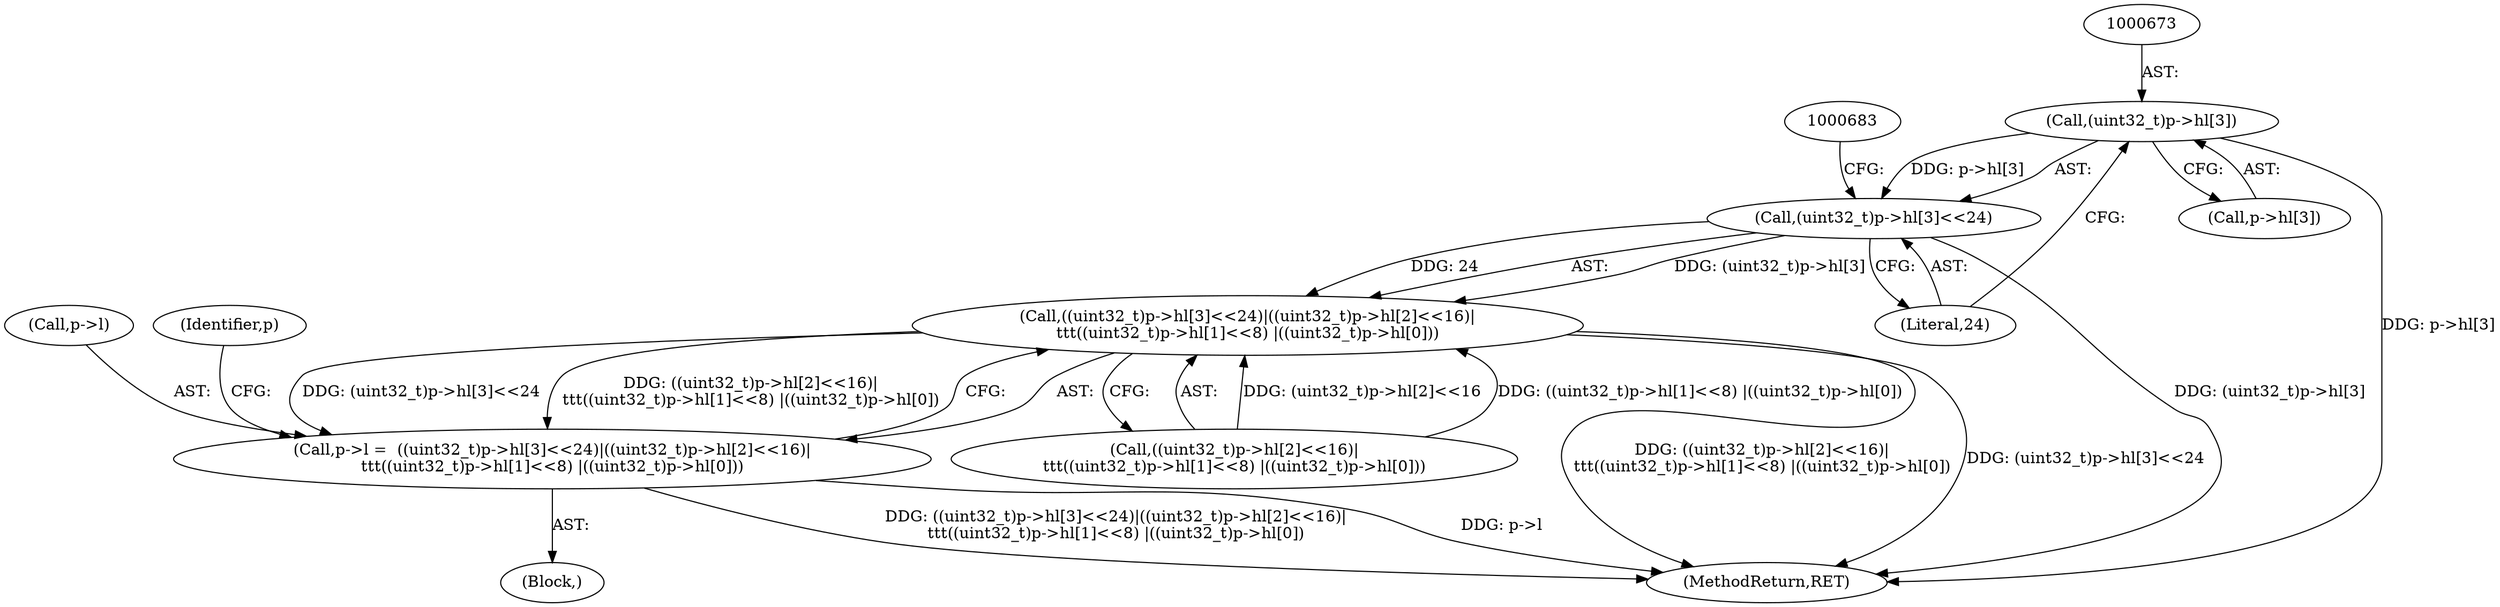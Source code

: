 digraph "0_file_59e63838913eee47f5c120a6c53d4565af638158@array" {
"1000672" [label="(Call,(uint32_t)p->hl[3])"];
"1000671" [label="(Call,(uint32_t)p->hl[3]<<24)"];
"1000670" [label="(Call,((uint32_t)p->hl[3]<<24)|((uint32_t)p->hl[2]<<16)|\n\t\t\t((uint32_t)p->hl[1]<<8) |((uint32_t)p->hl[0]))"];
"1000666" [label="(Call,p->l =  ((uint32_t)p->hl[3]<<24)|((uint32_t)p->hl[2]<<16)|\n\t\t\t((uint32_t)p->hl[1]<<8) |((uint32_t)p->hl[0]))"];
"1000674" [label="(Call,p->hl[3])"];
"1000670" [label="(Call,((uint32_t)p->hl[3]<<24)|((uint32_t)p->hl[2]<<16)|\n\t\t\t((uint32_t)p->hl[1]<<8) |((uint32_t)p->hl[0]))"];
"1000909" [label="(MethodReturn,RET)"];
"1000671" [label="(Call,(uint32_t)p->hl[3]<<24)"];
"1000672" [label="(Call,(uint32_t)p->hl[3])"];
"1000667" [label="(Call,p->l)"];
"1000708" [label="(Identifier,p)"];
"1000666" [label="(Call,p->l =  ((uint32_t)p->hl[3]<<24)|((uint32_t)p->hl[2]<<16)|\n\t\t\t((uint32_t)p->hl[1]<<8) |((uint32_t)p->hl[0]))"];
"1000124" [label="(Block,)"];
"1000679" [label="(Literal,24)"];
"1000680" [label="(Call,((uint32_t)p->hl[2]<<16)|\n\t\t\t((uint32_t)p->hl[1]<<8) |((uint32_t)p->hl[0]))"];
"1000672" -> "1000671"  [label="AST: "];
"1000672" -> "1000674"  [label="CFG: "];
"1000673" -> "1000672"  [label="AST: "];
"1000674" -> "1000672"  [label="AST: "];
"1000679" -> "1000672"  [label="CFG: "];
"1000672" -> "1000909"  [label="DDG: p->hl[3]"];
"1000672" -> "1000671"  [label="DDG: p->hl[3]"];
"1000671" -> "1000670"  [label="AST: "];
"1000671" -> "1000679"  [label="CFG: "];
"1000679" -> "1000671"  [label="AST: "];
"1000683" -> "1000671"  [label="CFG: "];
"1000671" -> "1000909"  [label="DDG: (uint32_t)p->hl[3]"];
"1000671" -> "1000670"  [label="DDG: (uint32_t)p->hl[3]"];
"1000671" -> "1000670"  [label="DDG: 24"];
"1000670" -> "1000666"  [label="AST: "];
"1000670" -> "1000680"  [label="CFG: "];
"1000680" -> "1000670"  [label="AST: "];
"1000666" -> "1000670"  [label="CFG: "];
"1000670" -> "1000909"  [label="DDG: ((uint32_t)p->hl[2]<<16)|\n\t\t\t((uint32_t)p->hl[1]<<8) |((uint32_t)p->hl[0])"];
"1000670" -> "1000909"  [label="DDG: (uint32_t)p->hl[3]<<24"];
"1000670" -> "1000666"  [label="DDG: (uint32_t)p->hl[3]<<24"];
"1000670" -> "1000666"  [label="DDG: ((uint32_t)p->hl[2]<<16)|\n\t\t\t((uint32_t)p->hl[1]<<8) |((uint32_t)p->hl[0])"];
"1000680" -> "1000670"  [label="DDG: (uint32_t)p->hl[2]<<16"];
"1000680" -> "1000670"  [label="DDG: ((uint32_t)p->hl[1]<<8) |((uint32_t)p->hl[0])"];
"1000666" -> "1000124"  [label="AST: "];
"1000667" -> "1000666"  [label="AST: "];
"1000708" -> "1000666"  [label="CFG: "];
"1000666" -> "1000909"  [label="DDG: ((uint32_t)p->hl[3]<<24)|((uint32_t)p->hl[2]<<16)|\n\t\t\t((uint32_t)p->hl[1]<<8) |((uint32_t)p->hl[0])"];
"1000666" -> "1000909"  [label="DDG: p->l"];
}
